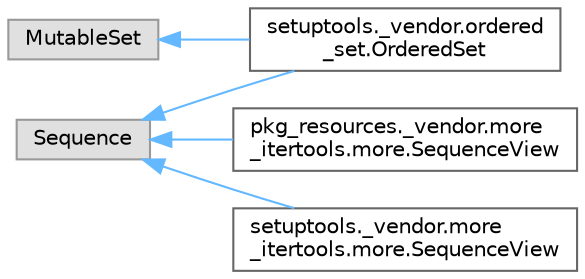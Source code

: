 digraph "Graphical Class Hierarchy"
{
 // LATEX_PDF_SIZE
  bgcolor="transparent";
  edge [fontname=Helvetica,fontsize=10,labelfontname=Helvetica,labelfontsize=10];
  node [fontname=Helvetica,fontsize=10,shape=box,height=0.2,width=0.4];
  rankdir="LR";
  Node0 [id="Node000000",label="MutableSet",height=0.2,width=0.4,color="grey60", fillcolor="#E0E0E0", style="filled",tooltip=" "];
  Node0 -> Node1 [id="edge2073_Node000000_Node000001",dir="back",color="steelblue1",style="solid",tooltip=" "];
  Node1 [id="Node000001",label="setuptools._vendor.ordered\l_set.OrderedSet",height=0.2,width=0.4,color="grey40", fillcolor="white", style="filled",URL="$classsetuptools_1_1__vendor_1_1ordered__set_1_1_ordered_set.html",tooltip=" "];
  Node2 [id="Node000002",label="Sequence",height=0.2,width=0.4,color="grey60", fillcolor="#E0E0E0", style="filled",tooltip=" "];
  Node2 -> Node3 [id="edge2074_Node000002_Node000003",dir="back",color="steelblue1",style="solid",tooltip=" "];
  Node3 [id="Node000003",label="pkg_resources._vendor.more\l_itertools.more.SequenceView",height=0.2,width=0.4,color="grey40", fillcolor="white", style="filled",URL="$classpkg__resources_1_1__vendor_1_1more__itertools_1_1more_1_1_sequence_view.html",tooltip=" "];
  Node2 -> Node4 [id="edge2075_Node000002_Node000004",dir="back",color="steelblue1",style="solid",tooltip=" "];
  Node4 [id="Node000004",label="setuptools._vendor.more\l_itertools.more.SequenceView",height=0.2,width=0.4,color="grey40", fillcolor="white", style="filled",URL="$classsetuptools_1_1__vendor_1_1more__itertools_1_1more_1_1_sequence_view.html",tooltip=" "];
  Node2 -> Node1 [id="edge2076_Node000002_Node000001",dir="back",color="steelblue1",style="solid",tooltip=" "];
}
